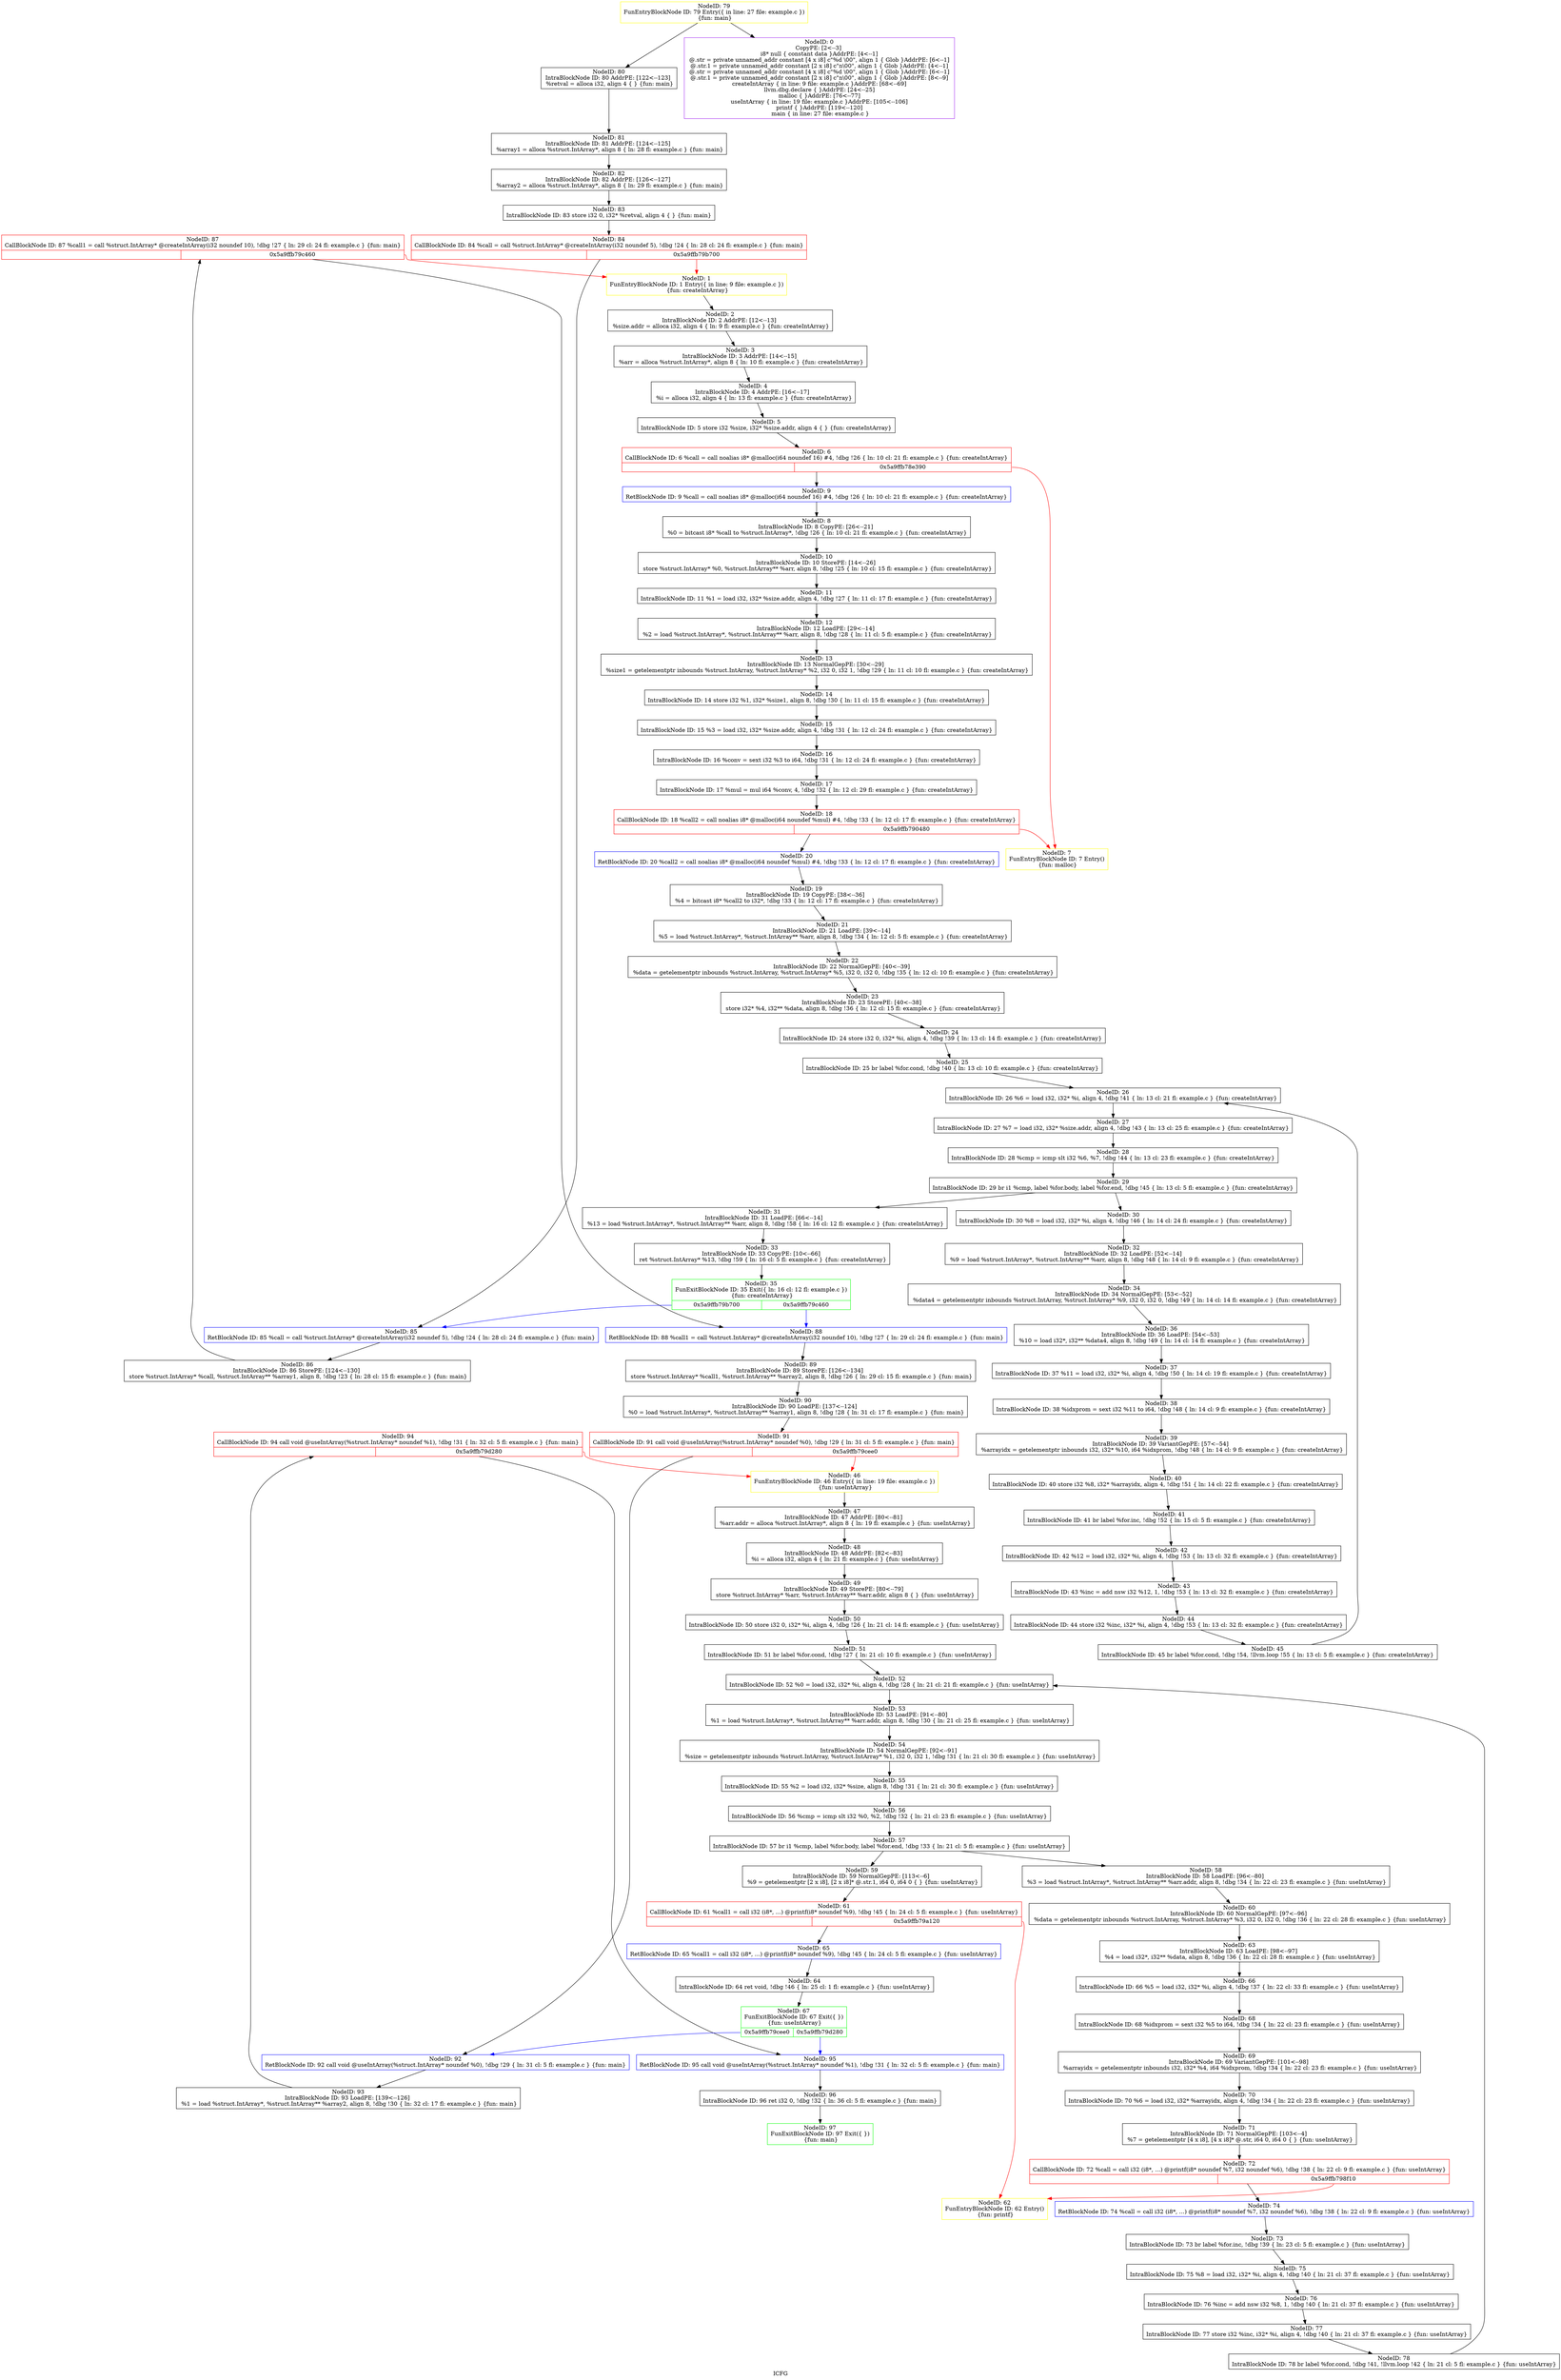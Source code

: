 digraph "ICFG" {
	label="ICFG";

	Node0x5a9ffb7b4320 [shape=record,color=green,label="{NodeID: 97\nFunExitBlockNode ID: 97 Exit(\{  \})\n \{fun: main\}}"];
	Node0x5a9ffb7b40c0 [shape=record,color=black,label="{NodeID: 96\nIntraBlockNode ID: 96      ret i32 0, !dbg !32 \{ ln: 36  cl: 5  fl: example.c \}    \{fun: main\}}"];
	Node0x5a9ffb7b40c0 -> Node0x5a9ffb7b4320[style=solid];
	Node0x5a9ffb7b3e60 [shape=record,color=blue,label="{NodeID: 95\nRetBlockNode ID: 95   call void @useIntArray(%struct.IntArray* noundef %1), !dbg !31 \{ ln: 32  cl: 5  fl: example.c \} \{fun: main\}}"];
	Node0x5a9ffb7b3e60 -> Node0x5a9ffb7b40c0[style=solid];
	Node0x5a9ffb7b3c90 [shape=record,color=red,label="{NodeID: 94\nCallBlockNode ID: 94   call void @useIntArray(%struct.IntArray* noundef %1), !dbg !31 \{ ln: 32  cl: 5  fl: example.c \} \{fun: main\}|{|<s1>0x5a9ffb79d280}}"];
	Node0x5a9ffb7b3c90 -> Node0x5a9ffb7b3e60[style=solid];
	Node0x5a9ffb7b3c90:s1 -> Node0x5a9ffb7ade60[style=solid,color=red];
	Node0x5a9ffb7b3a30 [shape=record,color=black,label="{NodeID: 93\nIntraBlockNode ID: 93   LoadPE: [139\<--126]  \n   %1 = load %struct.IntArray*, %struct.IntArray** %array2, align 8, !dbg !30 \{ ln: 32  cl: 17  fl: example.c \} \{fun: main\}}"];
	Node0x5a9ffb7b3a30 -> Node0x5a9ffb7b3c90[style=solid];
	Node0x5a9ffb7b37d0 [shape=record,color=blue,label="{NodeID: 92\nRetBlockNode ID: 92   call void @useIntArray(%struct.IntArray* noundef %0), !dbg !29 \{ ln: 31  cl: 5  fl: example.c \} \{fun: main\}}"];
	Node0x5a9ffb7b37d0 -> Node0x5a9ffb7b3a30[style=solid];
	Node0x5a9ffb7b3600 [shape=record,color=red,label="{NodeID: 91\nCallBlockNode ID: 91   call void @useIntArray(%struct.IntArray* noundef %0), !dbg !29 \{ ln: 31  cl: 5  fl: example.c \} \{fun: main\}|{|<s1>0x5a9ffb79cee0}}"];
	Node0x5a9ffb7b3600 -> Node0x5a9ffb7b37d0[style=solid];
	Node0x5a9ffb7b3600:s1 -> Node0x5a9ffb7ade60[style=solid,color=red];
	Node0x5a9ffb7b3440 [shape=record,color=black,label="{NodeID: 90\nIntraBlockNode ID: 90   LoadPE: [137\<--124]  \n   %0 = load %struct.IntArray*, %struct.IntArray** %array1, align 8, !dbg !28 \{ ln: 31  cl: 17  fl: example.c \} \{fun: main\}}"];
	Node0x5a9ffb7b3440 -> Node0x5a9ffb7b3600[style=solid];
	Node0x5a9ffb7b31e0 [shape=record,color=black,label="{NodeID: 89\nIntraBlockNode ID: 89   StorePE: [126\<--134]  \n   store %struct.IntArray* %call1, %struct.IntArray** %array2, align 8, !dbg !26 \{ ln: 29  cl: 15  fl: example.c \} \{fun: main\}}"];
	Node0x5a9ffb7b31e0 -> Node0x5a9ffb7b3440[style=solid];
	Node0x5a9ffb7b2f80 [shape=record,color=blue,label="{NodeID: 88\nRetBlockNode ID: 88   %call1 = call %struct.IntArray* @createIntArray(i32 noundef 10), !dbg !27 \{ ln: 29  cl: 24  fl: example.c \} \{fun: main\}}"];
	Node0x5a9ffb7b2f80 -> Node0x5a9ffb7b31e0[style=solid];
	Node0x5a9ffb7b2db0 [shape=record,color=red,label="{NodeID: 87\nCallBlockNode ID: 87   %call1 = call %struct.IntArray* @createIntArray(i32 noundef 10), !dbg !27 \{ ln: 29  cl: 24  fl: example.c \} \{fun: main\}|{|<s1>0x5a9ffb79c460}}"];
	Node0x5a9ffb7b2db0 -> Node0x5a9ffb7b2f80[style=solid];
	Node0x5a9ffb7b2db0:s1 -> Node0x5a9ffb7a7f70[style=solid,color=red];
	Node0x5a9ffb7b2b50 [shape=record,color=black,label="{NodeID: 86\nIntraBlockNode ID: 86   StorePE: [124\<--130]  \n   store %struct.IntArray* %call, %struct.IntArray** %array1, align 8, !dbg !23 \{ ln: 28  cl: 15  fl: example.c \} \{fun: main\}}"];
	Node0x5a9ffb7b2b50 -> Node0x5a9ffb7b2db0[style=solid];
	Node0x5a9ffb7b28f0 [shape=record,color=blue,label="{NodeID: 85\nRetBlockNode ID: 85   %call = call %struct.IntArray* @createIntArray(i32 noundef 5), !dbg !24 \{ ln: 28  cl: 24  fl: example.c \} \{fun: main\}}"];
	Node0x5a9ffb7b28f0 -> Node0x5a9ffb7b2b50[style=solid];
	Node0x5a9ffb79f1d0 [shape=record,color=red,label="{NodeID: 84\nCallBlockNode ID: 84   %call = call %struct.IntArray* @createIntArray(i32 noundef 5), !dbg !24 \{ ln: 28  cl: 24  fl: example.c \} \{fun: main\}|{|<s1>0x5a9ffb79b700}}"];
	Node0x5a9ffb79f1d0 -> Node0x5a9ffb7b28f0[style=solid];
	Node0x5a9ffb79f1d0:s1 -> Node0x5a9ffb7a7f70[style=solid,color=red];
	Node0x5a9ffb7b2640 [shape=record,color=black,label="{NodeID: 83\nIntraBlockNode ID: 83      store i32 0, i32* %retval, align 4 \{  \}    \{fun: main\}}"];
	Node0x5a9ffb7b2640 -> Node0x5a9ffb79f1d0[style=solid];
	Node0x5a9ffb7b2480 [shape=record,color=black,label="{NodeID: 82\nIntraBlockNode ID: 82   AddrPE: [126\<--127]  \n   %array2 = alloca %struct.IntArray*, align 8 \{ ln: 29 fl: example.c \} \{fun: main\}}"];
	Node0x5a9ffb7b2480 -> Node0x5a9ffb7b2640[style=solid];
	Node0x5a9ffb7b22c0 [shape=record,color=black,label="{NodeID: 81\nIntraBlockNode ID: 81   AddrPE: [124\<--125]  \n   %array1 = alloca %struct.IntArray*, align 8 \{ ln: 28 fl: example.c \} \{fun: main\}}"];
	Node0x5a9ffb7b22c0 -> Node0x5a9ffb7b2480[style=solid];
	Node0x5a9ffb7b2100 [shape=record,color=black,label="{NodeID: 80\nIntraBlockNode ID: 80   AddrPE: [122\<--123]  \n   %retval = alloca i32, align 4 \{  \} \{fun: main\}}"];
	Node0x5a9ffb7b2100 -> Node0x5a9ffb7b22c0[style=solid];
	Node0x5a9ffb7b1fd0 [shape=record,color=yellow,label="{NodeID: 79\nFunEntryBlockNode ID: 79 Entry(\{ in line: 27 file: example.c \})\n \{fun: main\}}"];
	Node0x5a9ffb7b1fd0 -> Node0x5a9ffb7a7d70[style=solid];
	Node0x5a9ffb7b1fd0 -> Node0x5a9ffb7b2100[style=solid];
	Node0x5a9ffb7b1d40 [shape=record,color=black,label="{NodeID: 78\nIntraBlockNode ID: 78      br label %for.cond, !dbg !41, !llvm.loop !42 \{ ln: 21  cl: 5  fl: example.c \}    \{fun: useIntArray\}}"];
	Node0x5a9ffb7b1d40 -> Node0x5a9ffb7ae850[style=solid];
	Node0x5a9ffb7b1b80 [shape=record,color=black,label="{NodeID: 77\nIntraBlockNode ID: 77      store i32 %inc, i32* %i, align 4, !dbg !40 \{ ln: 21  cl: 37  fl: example.c \}    \{fun: useIntArray\}}"];
	Node0x5a9ffb7b1b80 -> Node0x5a9ffb7b1d40[style=solid];
	Node0x5a9ffb7b19c0 [shape=record,color=black,label="{NodeID: 76\nIntraBlockNode ID: 76      %inc = add nsw i32 %8, 1, !dbg !40 \{ ln: 21  cl: 37  fl: example.c \}    \{fun: useIntArray\}}"];
	Node0x5a9ffb7b19c0 -> Node0x5a9ffb7b1b80[style=solid];
	Node0x5a9ffb7b1800 [shape=record,color=black,label="{NodeID: 75\nIntraBlockNode ID: 75      %8 = load i32, i32* %i, align 4, !dbg !40 \{ ln: 21  cl: 37  fl: example.c \}    \{fun: useIntArray\}}"];
	Node0x5a9ffb7b1800 -> Node0x5a9ffb7b19c0[style=solid];
	Node0x5a9ffb7b1590 [shape=record,color=blue,label="{NodeID: 74\nRetBlockNode ID: 74   %call = call i32 (i8*, ...) @printf(i8* noundef %7, i32 noundef %6), !dbg !38 \{ ln: 22  cl: 9  fl: example.c \} \{fun: useIntArray\}}"];
	Node0x5a9ffb7b1590 -> Node0x5a9ffb7b1070[style=solid];
	Node0x5a9ffb7b1070 [shape=record,color=black,label="{NodeID: 73\nIntraBlockNode ID: 73      br label %for.inc, !dbg !39 \{ ln: 23  cl: 5  fl: example.c \}    \{fun: useIntArray\}}"];
	Node0x5a9ffb7b1070 -> Node0x5a9ffb7b1800[style=solid];
	Node0x5a9ffb789170 [shape=record,color=red,label="{NodeID: 72\nCallBlockNode ID: 72   %call = call i32 (i8*, ...) @printf(i8* noundef %7, i32 noundef %6), !dbg !38 \{ ln: 22  cl: 9  fl: example.c \} \{fun: useIntArray\}|{|<s1>0x5a9ffb798f10}}"];
	Node0x5a9ffb789170 -> Node0x5a9ffb7b1590[style=solid];
	Node0x5a9ffb789170:s1 -> Node0x5a9ffb7afc70[style=solid,color=red];
	Node0x5a9ffb7b0d20 [shape=record,color=black,label="{NodeID: 71\nIntraBlockNode ID: 71   NormalGepPE: [103\<--4]  \n   %7 = getelementptr [4 x i8], [4 x i8]* @.str, i64 0, i64 0 \{  \} \{fun: useIntArray\}}"];
	Node0x5a9ffb7b0d20 -> Node0x5a9ffb789170[style=solid];
	Node0x5a9ffb7b0b60 [shape=record,color=black,label="{NodeID: 70\nIntraBlockNode ID: 70      %6 = load i32, i32* %arrayidx, align 4, !dbg !34 \{ ln: 22  cl: 23  fl: example.c \}    \{fun: useIntArray\}}"];
	Node0x5a9ffb7b0b60 -> Node0x5a9ffb7b0d20[style=solid];
	Node0x5a9ffb7b09a0 [shape=record,color=black,label="{NodeID: 69\nIntraBlockNode ID: 69   VariantGepPE: [101\<--98]  \n   %arrayidx = getelementptr inbounds i32, i32* %4, i64 %idxprom, !dbg !34 \{ ln: 22  cl: 23  fl: example.c \} \{fun: useIntArray\}}"];
	Node0x5a9ffb7b09a0 -> Node0x5a9ffb7b0b60[style=solid];
	Node0x5a9ffb7b07e0 [shape=record,color=black,label="{NodeID: 68\nIntraBlockNode ID: 68      %idxprom = sext i32 %5 to i64, !dbg !34 \{ ln: 22  cl: 23  fl: example.c \}    \{fun: useIntArray\}}"];
	Node0x5a9ffb7b07e0 -> Node0x5a9ffb7b09a0[style=solid];
	Node0x5a9ffb7b0610 [shape=record,color=green,label="{NodeID: 67\nFunExitBlockNode ID: 67 Exit(\{  \})\n \{fun: useIntArray\}|{<s0>0x5a9ffb79cee0|<s1>0x5a9ffb79d280}}"];
	Node0x5a9ffb7b0610:s0 -> Node0x5a9ffb7b37d0[style=solid,color=blue];
	Node0x5a9ffb7b0610:s1 -> Node0x5a9ffb7b3e60[style=solid,color=blue];
	Node0x5a9ffb7b0450 [shape=record,color=black,label="{NodeID: 66\nIntraBlockNode ID: 66      %5 = load i32, i32* %i, align 4, !dbg !37 \{ ln: 22  cl: 33  fl: example.c \}    \{fun: useIntArray\}}"];
	Node0x5a9ffb7b0450 -> Node0x5a9ffb7b07e0[style=solid];
	Node0x5a9ffb7b01e0 [shape=record,color=blue,label="{NodeID: 65\nRetBlockNode ID: 65   %call1 = call i32 (i8*, ...) @printf(i8* noundef %9), !dbg !45 \{ ln: 24  cl: 5  fl: example.c \} \{fun: useIntArray\}}"];
	Node0x5a9ffb7b01e0 -> Node0x5a9ffb7b00c0[style=solid];
	Node0x5a9ffb7b00c0 [shape=record,color=black,label="{NodeID: 64\nIntraBlockNode ID: 64      ret void, !dbg !46 \{ ln: 25  cl: 1  fl: example.c \}    \{fun: useIntArray\}}"];
	Node0x5a9ffb7b00c0 -> Node0x5a9ffb7b0610[style=solid];
	Node0x5a9ffb7aff00 [shape=record,color=black,label="{NodeID: 63\nIntraBlockNode ID: 63   LoadPE: [98\<--97]  \n   %4 = load i32*, i32** %data, align 8, !dbg !36 \{ ln: 22  cl: 28  fl: example.c \} \{fun: useIntArray\}}"];
	Node0x5a9ffb7aff00 -> Node0x5a9ffb7b0450[style=solid];
	Node0x5a9ffb7afc70 [shape=record,color=yellow,label="{NodeID: 62\nFunEntryBlockNode ID: 62 Entry()\n \{fun: printf\}}"];
	Node0x5a9ffb788f50 [shape=record,color=red,label="{NodeID: 61\nCallBlockNode ID: 61   %call1 = call i32 (i8*, ...) @printf(i8* noundef %9), !dbg !45 \{ ln: 24  cl: 5  fl: example.c \} \{fun: useIntArray\}|{|<s1>0x5a9ffb79a120}}"];
	Node0x5a9ffb788f50 -> Node0x5a9ffb7b01e0[style=solid];
	Node0x5a9ffb788f50:s1 -> Node0x5a9ffb7afc70[style=solid,color=red];
	Node0x5a9ffb7afa50 [shape=record,color=black,label="{NodeID: 60\nIntraBlockNode ID: 60   NormalGepPE: [97\<--96]  \n   %data = getelementptr inbounds %struct.IntArray, %struct.IntArray* %3, i32 0, i32 0, !dbg !36 \{ ln: 22  cl: 28  fl: example.c \} \{fun: useIntArray\}}"];
	Node0x5a9ffb7afa50 -> Node0x5a9ffb7aff00[style=solid];
	Node0x5a9ffb7af490 [shape=record,color=black,label="{NodeID: 59\nIntraBlockNode ID: 59   NormalGepPE: [113\<--6]  \n   %9 = getelementptr [2 x i8], [2 x i8]* @.str.1, i64 0, i64 0 \{  \} \{fun: useIntArray\}}"];
	Node0x5a9ffb7af490 -> Node0x5a9ffb788f50[style=solid];
	Node0x5a9ffb7ab5f0 [shape=record,color=black,label="{NodeID: 28\nIntraBlockNode ID: 28      %cmp = icmp slt i32 %6, %7, !dbg !44 \{ ln: 13  cl: 23  fl: example.c \}    \{fun: createIntArray\}}"];
	Node0x5a9ffb7ab5f0 -> Node0x5a9ffb7ab7d0[style=solid];
	Node0x5a9ffb7ab410 [shape=record,color=black,label="{NodeID: 27\nIntraBlockNode ID: 27      %7 = load i32, i32* %size.addr, align 4, !dbg !43 \{ ln: 13  cl: 25  fl: example.c \}    \{fun: createIntArray\}}"];
	Node0x5a9ffb7ab410 -> Node0x5a9ffb7ab5f0[style=solid];
	Node0x5a9ffb7ab230 [shape=record,color=black,label="{NodeID: 26\nIntraBlockNode ID: 26      %6 = load i32, i32* %i, align 4, !dbg !41 \{ ln: 13  cl: 21  fl: example.c \}    \{fun: createIntArray\}}"];
	Node0x5a9ffb7ab230 -> Node0x5a9ffb7ab410[style=solid];
	Node0x5a9ffb7ab050 [shape=record,color=black,label="{NodeID: 25\nIntraBlockNode ID: 25      br label %for.cond, !dbg !40 \{ ln: 13  cl: 10  fl: example.c \}    \{fun: createIntArray\}}"];
	Node0x5a9ffb7ab050 -> Node0x5a9ffb7ab230[style=solid];
	Node0x5a9ffb7aae70 [shape=record,color=black,label="{NodeID: 24\nIntraBlockNode ID: 24      store i32 0, i32* %i, align 4, !dbg !39 \{ ln: 13  cl: 14  fl: example.c \}    \{fun: createIntArray\}}"];
	Node0x5a9ffb7aae70 -> Node0x5a9ffb7ab050[style=solid];
	Node0x5a9ffb7aac90 [shape=record,color=black,label="{NodeID: 23\nIntraBlockNode ID: 23   StorePE: [40\<--38]  \n   store i32* %4, i32** %data, align 8, !dbg !36 \{ ln: 12  cl: 15  fl: example.c \} \{fun: createIntArray\}}"];
	Node0x5a9ffb7aac90 -> Node0x5a9ffb7aae70[style=solid];
	Node0x5a9ffb7aaab0 [shape=record,color=black,label="{NodeID: 22\nIntraBlockNode ID: 22   NormalGepPE: [40\<--39]  \n   %data = getelementptr inbounds %struct.IntArray, %struct.IntArray* %5, i32 0, i32 0, !dbg !35 \{ ln: 12  cl: 10  fl: example.c \} \{fun: createIntArray\}}"];
	Node0x5a9ffb7aaab0 -> Node0x5a9ffb7aac90[style=solid];
	Node0x5a9ffb7aa8d0 [shape=record,color=black,label="{NodeID: 21\nIntraBlockNode ID: 21   LoadPE: [39\<--14]  \n   %5 = load %struct.IntArray*, %struct.IntArray** %arr, align 8, !dbg !34 \{ ln: 12  cl: 5  fl: example.c \} \{fun: createIntArray\}}"];
	Node0x5a9ffb7aa8d0 -> Node0x5a9ffb7aaab0[style=solid];
	Node0x5a9ffb7aa640 [shape=record,color=blue,label="{NodeID: 20\nRetBlockNode ID: 20   %call2 = call noalias i8* @malloc(i64 noundef %mul) #4, !dbg !33 \{ ln: 12  cl: 17  fl: example.c \} \{fun: createIntArray\}}"];
	Node0x5a9ffb7aa640 -> Node0x5a9ffb7aa430[style=solid];
	Node0x5a9ffb7aa430 [shape=record,color=black,label="{NodeID: 19\nIntraBlockNode ID: 19   CopyPE: [38\<--36]  \n   %4 = bitcast i8* %call2 to i32*, !dbg !33 \{ ln: 12  cl: 17  fl: example.c \} \{fun: createIntArray\}}"];
	Node0x5a9ffb7aa430 -> Node0x5a9ffb7aa8d0[style=solid];
	Node0x5a9ffb788d80 [shape=record,color=red,label="{NodeID: 18\nCallBlockNode ID: 18   %call2 = call noalias i8* @malloc(i64 noundef %mul) #4, !dbg !33 \{ ln: 12  cl: 17  fl: example.c \} \{fun: createIntArray\}|{|<s1>0x5a9ffb790480}}"];
	Node0x5a9ffb788d80 -> Node0x5a9ffb7aa640[style=solid];
	Node0x5a9ffb788d80:s1 -> Node0x5a9ffb7a8ad0[style=solid,color=red];
	Node0x5a9ffb7a9fb0 [shape=record,color=black,label="{NodeID: 17\nIntraBlockNode ID: 17      %mul = mul i64 %conv, 4, !dbg !32 \{ ln: 12  cl: 29  fl: example.c \}    \{fun: createIntArray\}}"];
	Node0x5a9ffb7a9fb0 -> Node0x5a9ffb788d80[style=solid];
	Node0x5a9ffb7a9dd0 [shape=record,color=black,label="{NodeID: 16\nIntraBlockNode ID: 16      %conv = sext i32 %3 to i64, !dbg !31 \{ ln: 12  cl: 24  fl: example.c \}    \{fun: createIntArray\}}"];
	Node0x5a9ffb7a9dd0 -> Node0x5a9ffb7a9fb0[style=solid];
	Node0x5a9ffb7a9bf0 [shape=record,color=black,label="{NodeID: 15\nIntraBlockNode ID: 15      %3 = load i32, i32* %size.addr, align 4, !dbg !31 \{ ln: 12  cl: 24  fl: example.c \}    \{fun: createIntArray\}}"];
	Node0x5a9ffb7a9bf0 -> Node0x5a9ffb7a9dd0[style=solid];
	Node0x5a9ffb7a9a10 [shape=record,color=black,label="{NodeID: 14\nIntraBlockNode ID: 14      store i32 %1, i32* %size1, align 8, !dbg !30 \{ ln: 11  cl: 15  fl: example.c \}    \{fun: createIntArray\}}"];
	Node0x5a9ffb7a9a10 -> Node0x5a9ffb7a9bf0[style=solid];
	Node0x5a9ffb7a9740 [shape=record,color=black,label="{NodeID: 13\nIntraBlockNode ID: 13   NormalGepPE: [30\<--29]  \n   %size1 = getelementptr inbounds %struct.IntArray, %struct.IntArray* %2, i32 0, i32 1, !dbg !29 \{ ln: 11  cl: 10  fl: example.c \} \{fun: createIntArray\}}"];
	Node0x5a9ffb7a9740 -> Node0x5a9ffb7a9a10[style=solid];
	Node0x5a9ffb7a7d70 [shape=record,color=purple,label="{NodeID: 0\nCopyPE: [2\<--3]  \n i8* null \{ constant data \}AddrPE: [4\<--1]  \n @.str = private unnamed_addr constant [4 x i8] c\"%d \\00\", align 1 \{ Glob  \}AddrPE: [6\<--1]  \n @.str.1 = private unnamed_addr constant [2 x i8] c\"n\\00\", align 1 \{ Glob  \}AddrPE: [4\<--1]  \n @.str = private unnamed_addr constant [4 x i8] c\"%d \\00\", align 1 \{ Glob  \}AddrPE: [6\<--1]  \n @.str.1 = private unnamed_addr constant [2 x i8] c\"n\\00\", align 1 \{ Glob  \}AddrPE: [8\<--9]  \n createIntArray \{ in line: 9 file: example.c \}AddrPE: [68\<--69]  \n llvm.dbg.declare \{  \}AddrPE: [24\<--25]  \n malloc \{  \}AddrPE: [76\<--77]  \n useIntArray \{ in line: 19 file: example.c \}AddrPE: [105\<--106]  \n printf \{  \}AddrPE: [119\<--120]  \n main \{ in line: 27 file: example.c \}}"];
	Node0x5a9ffb7a7f70 [shape=record,color=yellow,label="{NodeID: 1\nFunEntryBlockNode ID: 1 Entry(\{ in line: 9 file: example.c \})\n \{fun: createIntArray\}}"];
	Node0x5a9ffb7a7f70 -> Node0x5a9ffb7a8130[style=solid];
	Node0x5a9ffb7a8130 [shape=record,color=black,label="{NodeID: 2\nIntraBlockNode ID: 2   AddrPE: [12\<--13]  \n   %size.addr = alloca i32, align 4 \{ ln: 9 fl: example.c \} \{fun: createIntArray\}}"];
	Node0x5a9ffb7a8130 -> Node0x5a9ffb7a8460[style=solid];
	Node0x5a9ffb7a8460 [shape=record,color=black,label="{NodeID: 3\nIntraBlockNode ID: 3   AddrPE: [14\<--15]  \n   %arr = alloca %struct.IntArray*, align 8 \{ ln: 10 fl: example.c \} \{fun: createIntArray\}}"];
	Node0x5a9ffb7a8460 -> Node0x5a9ffb7a8640[style=solid];
	Node0x5a9ffb7a8640 [shape=record,color=black,label="{NodeID: 4\nIntraBlockNode ID: 4   AddrPE: [16\<--17]  \n   %i = alloca i32, align 4 \{ ln: 13 fl: example.c \} \{fun: createIntArray\}}"];
	Node0x5a9ffb7a8640 -> Node0x5a9ffb7a8820[style=solid];
	Node0x5a9ffb7a8820 [shape=record,color=black,label="{NodeID: 5\nIntraBlockNode ID: 5      store i32 %size, i32* %size.addr, align 4 \{  \}    \{fun: createIntArray\}}"];
	Node0x5a9ffb7a8820 -> Node0x5a9ffb794730[style=solid];
	Node0x5a9ffb794730 [shape=record,color=red,label="{NodeID: 6\nCallBlockNode ID: 6   %call = call noalias i8* @malloc(i64 noundef 16) #4, !dbg !26 \{ ln: 10  cl: 21  fl: example.c \} \{fun: createIntArray\}|{|<s1>0x5a9ffb78e390}}"];
	Node0x5a9ffb794730 -> Node0x5a9ffb7a8ea0[style=solid];
	Node0x5a9ffb794730:s1 -> Node0x5a9ffb7a8ad0[style=solid,color=red];
	Node0x5a9ffb7a8ad0 [shape=record,color=yellow,label="{NodeID: 7\nFunEntryBlockNode ID: 7 Entry()\n \{fun: malloc\}}"];
	Node0x5a9ffb7a8d80 [shape=record,color=black,label="{NodeID: 8\nIntraBlockNode ID: 8   CopyPE: [26\<--21]  \n   %0 = bitcast i8* %call to %struct.IntArray*, !dbg !26 \{ ln: 10  cl: 21  fl: example.c \} \{fun: createIntArray\}}"];
	Node0x5a9ffb7a8d80 -> Node0x5a9ffb7a91a0[style=solid];
	Node0x5a9ffb7a8ea0 [shape=record,color=blue,label="{NodeID: 9\nRetBlockNode ID: 9   %call = call noalias i8* @malloc(i64 noundef 16) #4, !dbg !26 \{ ln: 10  cl: 21  fl: example.c \} \{fun: createIntArray\}}"];
	Node0x5a9ffb7a8ea0 -> Node0x5a9ffb7a8d80[style=solid];
	Node0x5a9ffb7a91a0 [shape=record,color=black,label="{NodeID: 10\nIntraBlockNode ID: 10   StorePE: [14\<--26]  \n   store %struct.IntArray* %0, %struct.IntArray** %arr, align 8, !dbg !25 \{ ln: 10  cl: 15  fl: example.c \} \{fun: createIntArray\}}"];
	Node0x5a9ffb7a91a0 -> Node0x5a9ffb7a9380[style=solid];
	Node0x5a9ffb7a9380 [shape=record,color=black,label="{NodeID: 11\nIntraBlockNode ID: 11      %1 = load i32, i32* %size.addr, align 4, !dbg !27 \{ ln: 11  cl: 17  fl: example.c \}    \{fun: createIntArray\}}"];
	Node0x5a9ffb7a9380 -> Node0x5a9ffb7a9560[style=solid];
	Node0x5a9ffb7a9560 [shape=record,color=black,label="{NodeID: 12\nIntraBlockNode ID: 12   LoadPE: [29\<--14]  \n   %2 = load %struct.IntArray*, %struct.IntArray** %arr, align 8, !dbg !28 \{ ln: 11  cl: 5  fl: example.c \} \{fun: createIntArray\}}"];
	Node0x5a9ffb7a9560 -> Node0x5a9ffb7a9740[style=solid];
	Node0x5a9ffb7ab7d0 [shape=record,color=black,label="{NodeID: 29\nIntraBlockNode ID: 29      br i1 %cmp, label %for.body, label %for.end, !dbg !45 \{ ln: 13  cl: 5  fl: example.c \}    \{fun: createIntArray\}}"];
	Node0x5a9ffb7ab7d0 -> Node0x5a9ffb7abbb0[style=solid];
	Node0x5a9ffb7ab7d0 -> Node0x5a9ffb7abd70[style=solid];
	Node0x5a9ffb7abbb0 [shape=record,color=black,label="{NodeID: 30\nIntraBlockNode ID: 30      %8 = load i32, i32* %i, align 4, !dbg !46 \{ ln: 14  cl: 24  fl: example.c \}    \{fun: createIntArray\}}"];
	Node0x5a9ffb7abbb0 -> Node0x5a9ffb7abf50[style=solid];
	Node0x5a9ffb7abd70 [shape=record,color=black,label="{NodeID: 31\nIntraBlockNode ID: 31   LoadPE: [66\<--14]  \n   %13 = load %struct.IntArray*, %struct.IntArray** %arr, align 8, !dbg !58 \{ ln: 16  cl: 12  fl: example.c \} \{fun: createIntArray\}}"];
	Node0x5a9ffb7abd70 -> Node0x5a9ffb7ac130[style=solid];
	Node0x5a9ffb7abf50 [shape=record,color=black,label="{NodeID: 32\nIntraBlockNode ID: 32   LoadPE: [52\<--14]  \n   %9 = load %struct.IntArray*, %struct.IntArray** %arr, align 8, !dbg !48 \{ ln: 14  cl: 9  fl: example.c \} \{fun: createIntArray\}}"];
	Node0x5a9ffb7abf50 -> Node0x5a9ffb7ac310[style=solid];
	Node0x5a9ffb7ac130 [shape=record,color=black,label="{NodeID: 33\nIntraBlockNode ID: 33   CopyPE: [10\<--66]  \n   ret %struct.IntArray* %13, !dbg !59 \{ ln: 16  cl: 5  fl: example.c \} \{fun: createIntArray\}}"];
	Node0x5a9ffb7ac130 -> Node0x5a9ffb7ac4f0[style=solid];
	Node0x5a9ffb7ac310 [shape=record,color=black,label="{NodeID: 34\nIntraBlockNode ID: 34   NormalGepPE: [53\<--52]  \n   %data4 = getelementptr inbounds %struct.IntArray, %struct.IntArray* %9, i32 0, i32 0, !dbg !49 \{ ln: 14  cl: 14  fl: example.c \} \{fun: createIntArray\}}"];
	Node0x5a9ffb7ac310 -> Node0x5a9ffb7ac8a0[style=solid];
	Node0x5a9ffb7ac4f0 [shape=record,color=green,label="{NodeID: 35\nFunExitBlockNode ID: 35 Exit(\{ ln: 16  cl: 12  fl: example.c \})\n \{fun: createIntArray\}|{<s0>0x5a9ffb79b700|<s1>0x5a9ffb79c460}}"];
	Node0x5a9ffb7ac4f0:s0 -> Node0x5a9ffb7b28f0[style=solid,color=blue];
	Node0x5a9ffb7ac4f0:s1 -> Node0x5a9ffb7b2f80[style=solid,color=blue];
	Node0x5a9ffb7ac8a0 [shape=record,color=black,label="{NodeID: 36\nIntraBlockNode ID: 36   LoadPE: [54\<--53]  \n   %10 = load i32*, i32** %data4, align 8, !dbg !49 \{ ln: 14  cl: 14  fl: example.c \} \{fun: createIntArray\}}"];
	Node0x5a9ffb7ac8a0 -> Node0x5a9ffb7aca80[style=solid];
	Node0x5a9ffb7aca80 [shape=record,color=black,label="{NodeID: 37\nIntraBlockNode ID: 37      %11 = load i32, i32* %i, align 4, !dbg !50 \{ ln: 14  cl: 19  fl: example.c \}    \{fun: createIntArray\}}"];
	Node0x5a9ffb7aca80 -> Node0x5a9ffb7ace40[style=solid];
	Node0x5a9ffb7ace40 [shape=record,color=black,label="{NodeID: 38\nIntraBlockNode ID: 38      %idxprom = sext i32 %11 to i64, !dbg !48 \{ ln: 14  cl: 9  fl: example.c \}    \{fun: createIntArray\}}"];
	Node0x5a9ffb7ace40 -> Node0x5a9ffb7ad020[style=solid];
	Node0x5a9ffb7ad020 [shape=record,color=black,label="{NodeID: 39\nIntraBlockNode ID: 39   VariantGepPE: [57\<--54]  \n   %arrayidx = getelementptr inbounds i32, i32* %10, i64 %idxprom, !dbg !48 \{ ln: 14  cl: 9  fl: example.c \} \{fun: createIntArray\}}"];
	Node0x5a9ffb7ad020 -> Node0x5a9ffb7ad200[style=solid];
	Node0x5a9ffb7ad200 [shape=record,color=black,label="{NodeID: 40\nIntraBlockNode ID: 40      store i32 %8, i32* %arrayidx, align 4, !dbg !51 \{ ln: 14  cl: 22  fl: example.c \}    \{fun: createIntArray\}}"];
	Node0x5a9ffb7ad200 -> Node0x5a9ffb7ad3e0[style=solid];
	Node0x5a9ffb7ad3e0 [shape=record,color=black,label="{NodeID: 41\nIntraBlockNode ID: 41      br label %for.inc, !dbg !52 \{ ln: 15  cl: 5  fl: example.c \}    \{fun: createIntArray\}}"];
	Node0x5a9ffb7ad3e0 -> Node0x5a9ffb7ad5c0[style=solid];
	Node0x5a9ffb7ad5c0 [shape=record,color=black,label="{NodeID: 42\nIntraBlockNode ID: 42      %12 = load i32, i32* %i, align 4, !dbg !53 \{ ln: 13  cl: 32  fl: example.c \}    \{fun: createIntArray\}}"];
	Node0x5a9ffb7ad5c0 -> Node0x5a9ffb7ad7a0[style=solid];
	Node0x5a9ffb7ad7a0 [shape=record,color=black,label="{NodeID: 43\nIntraBlockNode ID: 43      %inc = add nsw i32 %12, 1, !dbg !53 \{ ln: 13  cl: 32  fl: example.c \}    \{fun: createIntArray\}}"];
	Node0x5a9ffb7ad7a0 -> Node0x5a9ffb7ad980[style=solid];
	Node0x5a9ffb7ad980 [shape=record,color=black,label="{NodeID: 44\nIntraBlockNode ID: 44      store i32 %inc, i32* %i, align 4, !dbg !53 \{ ln: 13  cl: 32  fl: example.c \}    \{fun: createIntArray\}}"];
	Node0x5a9ffb7ad980 -> Node0x5a9ffb7adb60[style=solid];
	Node0x5a9ffb7adb60 [shape=record,color=black,label="{NodeID: 45\nIntraBlockNode ID: 45      br label %for.cond, !dbg !54, !llvm.loop !55 \{ ln: 13  cl: 5  fl: example.c \}    \{fun: createIntArray\}}"];
	Node0x5a9ffb7adb60 -> Node0x5a9ffb7ab230[style=solid];
	Node0x5a9ffb7ade60 [shape=record,color=yellow,label="{NodeID: 46\nFunEntryBlockNode ID: 46 Entry(\{ in line: 19 file: example.c \})\n \{fun: useIntArray\}}"];
	Node0x5a9ffb7ade60 -> Node0x5a9ffb7adf90[style=solid];
	Node0x5a9ffb7adf90 [shape=record,color=black,label="{NodeID: 47\nIntraBlockNode ID: 47   AddrPE: [80\<--81]  \n   %arr.addr = alloca %struct.IntArray*, align 8 \{ ln: 19 fl: example.c \} \{fun: useIntArray\}}"];
	Node0x5a9ffb7adf90 -> Node0x5a9ffb7ae150[style=solid];
	Node0x5a9ffb7ae150 [shape=record,color=black,label="{NodeID: 48\nIntraBlockNode ID: 48   AddrPE: [82\<--83]  \n   %i = alloca i32, align 4 \{ ln: 21 fl: example.c \} \{fun: useIntArray\}}"];
	Node0x5a9ffb7ae150 -> Node0x5a9ffb7ae310[style=solid];
	Node0x5a9ffb7ae310 [shape=record,color=black,label="{NodeID: 49\nIntraBlockNode ID: 49   StorePE: [80\<--79]  \n   store %struct.IntArray* %arr, %struct.IntArray** %arr.addr, align 8 \{  \} \{fun: useIntArray\}}"];
	Node0x5a9ffb7ae310 -> Node0x5a9ffb7ae4d0[style=solid];
	Node0x5a9ffb7ae4d0 [shape=record,color=black,label="{NodeID: 50\nIntraBlockNode ID: 50      store i32 0, i32* %i, align 4, !dbg !26 \{ ln: 21  cl: 14  fl: example.c \}    \{fun: useIntArray\}}"];
	Node0x5a9ffb7ae4d0 -> Node0x5a9ffb7ae690[style=solid];
	Node0x5a9ffb7ae690 [shape=record,color=black,label="{NodeID: 51\nIntraBlockNode ID: 51      br label %for.cond, !dbg !27 \{ ln: 21  cl: 10  fl: example.c \}    \{fun: useIntArray\}}"];
	Node0x5a9ffb7ae690 -> Node0x5a9ffb7ae850[style=solid];
	Node0x5a9ffb7ae850 [shape=record,color=black,label="{NodeID: 52\nIntraBlockNode ID: 52      %0 = load i32, i32* %i, align 4, !dbg !28 \{ ln: 21  cl: 21  fl: example.c \}    \{fun: useIntArray\}}"];
	Node0x5a9ffb7ae850 -> Node0x5a9ffb7aea10[style=solid];
	Node0x5a9ffb7aea10 [shape=record,color=black,label="{NodeID: 53\nIntraBlockNode ID: 53   LoadPE: [91\<--80]  \n   %1 = load %struct.IntArray*, %struct.IntArray** %arr.addr, align 8, !dbg !30 \{ ln: 21  cl: 25  fl: example.c \} \{fun: useIntArray\}}"];
	Node0x5a9ffb7aea10 -> Node0x5a9ffb7aebd0[style=solid];
	Node0x5a9ffb7aebd0 [shape=record,color=black,label="{NodeID: 54\nIntraBlockNode ID: 54   NormalGepPE: [92\<--91]  \n   %size = getelementptr inbounds %struct.IntArray, %struct.IntArray* %1, i32 0, i32 1, !dbg !31 \{ ln: 21  cl: 30  fl: example.c \} \{fun: useIntArray\}}"];
	Node0x5a9ffb7aebd0 -> Node0x5a9ffb7aed90[style=solid];
	Node0x5a9ffb7aed90 [shape=record,color=black,label="{NodeID: 55\nIntraBlockNode ID: 55      %2 = load i32, i32* %size, align 8, !dbg !31 \{ ln: 21  cl: 30  fl: example.c \}    \{fun: useIntArray\}}"];
	Node0x5a9ffb7aed90 -> Node0x5a9ffb7aef50[style=solid];
	Node0x5a9ffb7aef50 [shape=record,color=black,label="{NodeID: 56\nIntraBlockNode ID: 56      %cmp = icmp slt i32 %0, %2, !dbg !32 \{ ln: 21  cl: 23  fl: example.c \}    \{fun: useIntArray\}}"];
	Node0x5a9ffb7aef50 -> Node0x5a9ffb7af110[style=solid];
	Node0x5a9ffb7af110 [shape=record,color=black,label="{NodeID: 57\nIntraBlockNode ID: 57      br i1 %cmp, label %for.body, label %for.end, !dbg !33 \{ ln: 21  cl: 5  fl: example.c \}    \{fun: useIntArray\}}"];
	Node0x5a9ffb7af110 -> Node0x5a9ffb7af2d0[style=solid];
	Node0x5a9ffb7af110 -> Node0x5a9ffb7af490[style=solid];
	Node0x5a9ffb7af2d0 [shape=record,color=black,label="{NodeID: 58\nIntraBlockNode ID: 58   LoadPE: [96\<--80]  \n   %3 = load %struct.IntArray*, %struct.IntArray** %arr.addr, align 8, !dbg !34 \{ ln: 22  cl: 23  fl: example.c \} \{fun: useIntArray\}}"];
	Node0x5a9ffb7af2d0 -> Node0x5a9ffb7afa50[style=solid];
}
